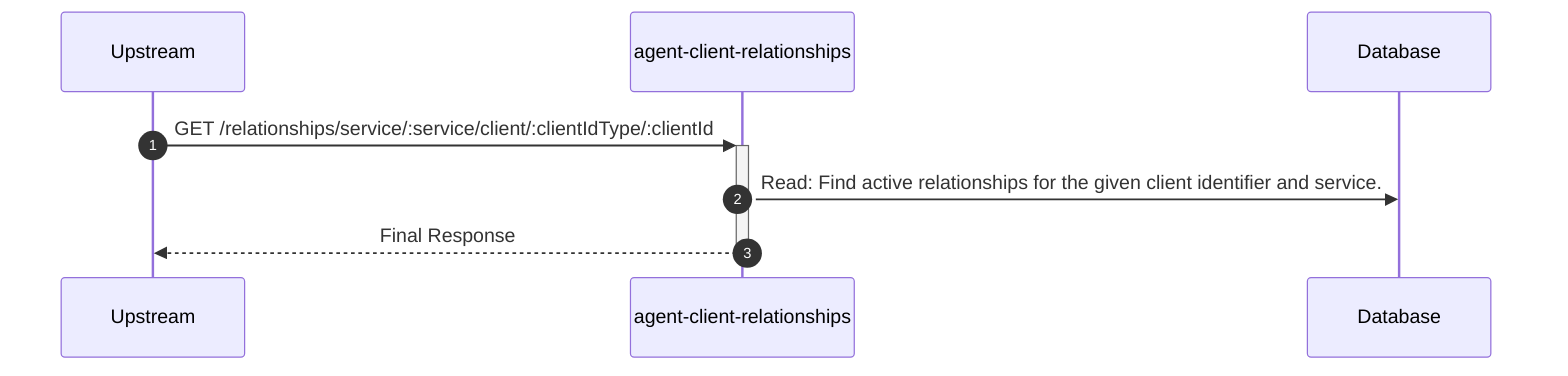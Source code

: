 sequenceDiagram
    autonumber
    participant Upstream
    participant agent-client-relationships
    participant Database

    Upstream->>+agent-client-relationships: GET /relationships/service/:service/client/:clientIdType/:clientId
    agent-client-relationships->>Database: Read: Find active relationships for the given client identifier and service.
    agent-client-relationships-->>-Upstream: Final Response